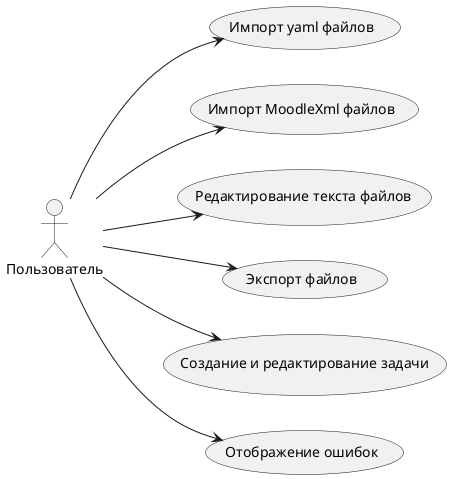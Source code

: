 @startuml

left to right direction

actor Пользователь as u

u --> (Импорт yaml файлов)
u --> (Импорт MoodleXml файлов)
u --> (Редактирование текста файлов)
u --> (Экспорт файлов)
u --> (Создание и редактирование задачи)
u --> (Отображение ошибок)

@enduml